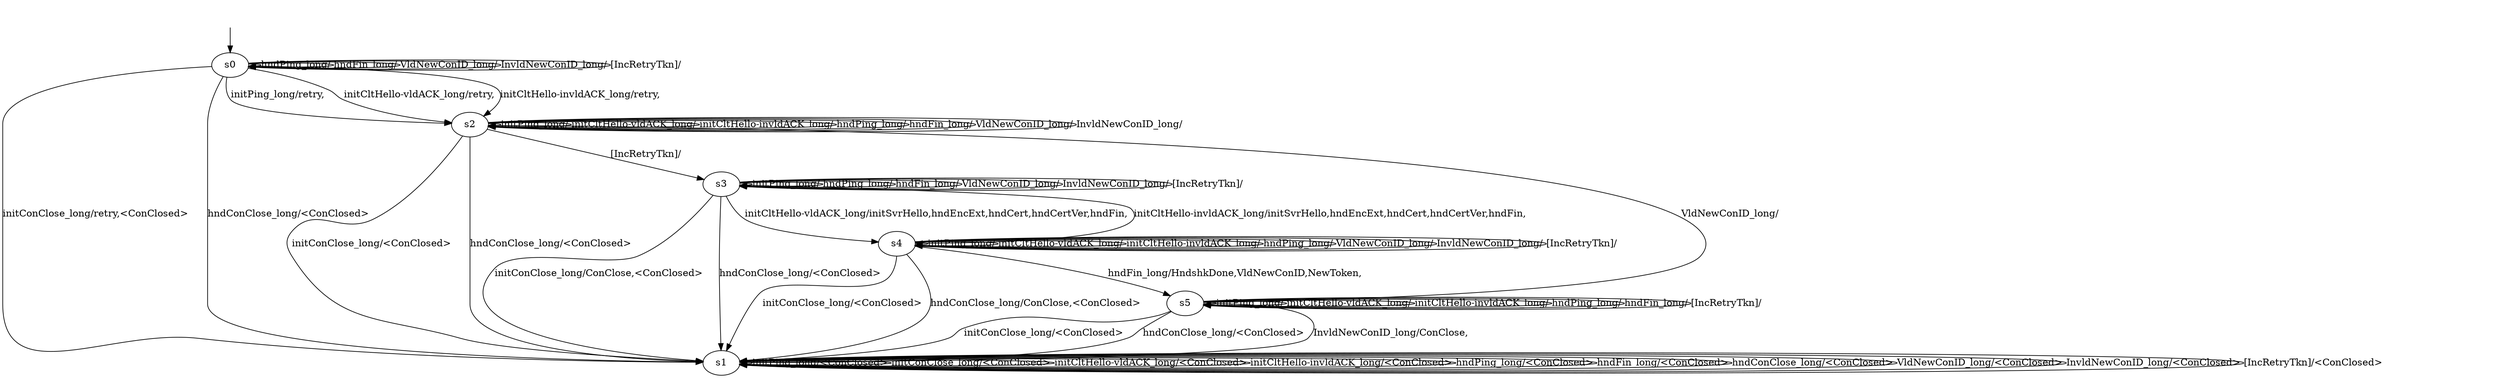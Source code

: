 digraph "msquicModels/msquic-BWR-l-0/learnedModel" {
s0 [label=s0];
s1 [label=s1];
s2 [label=s2];
s3 [label=s3];
s4 [label=s4];
s5 [label=s5];
s0 -> s2  [label="initPing_long/retry, "];
s0 -> s1  [label="initConClose_long/retry,<ConClosed> "];
s0 -> s2  [label="initCltHello-vldACK_long/retry, "];
s0 -> s2  [label="initCltHello-invldACK_long/retry, "];
s0 -> s0  [label="hndPing_long/ "];
s0 -> s0  [label="hndFin_long/ "];
s0 -> s1  [label="hndConClose_long/<ConClosed> "];
s0 -> s0  [label="VldNewConID_long/ "];
s0 -> s0  [label="InvldNewConID_long/ "];
s0 -> s0  [label="[IncRetryTkn]/ "];
s1 -> s1  [label="initPing_long/<ConClosed> "];
s1 -> s1  [label="initConClose_long/<ConClosed> "];
s1 -> s1  [label="initCltHello-vldACK_long/<ConClosed> "];
s1 -> s1  [label="initCltHello-invldACK_long/<ConClosed> "];
s1 -> s1  [label="hndPing_long/<ConClosed> "];
s1 -> s1  [label="hndFin_long/<ConClosed> "];
s1 -> s1  [label="hndConClose_long/<ConClosed> "];
s1 -> s1  [label="VldNewConID_long/<ConClosed> "];
s1 -> s1  [label="InvldNewConID_long/<ConClosed> "];
s1 -> s1  [label="[IncRetryTkn]/<ConClosed> "];
s2 -> s2  [label="initPing_long/ "];
s2 -> s1  [label="initConClose_long/<ConClosed> "];
s2 -> s2  [label="initCltHello-vldACK_long/ "];
s2 -> s2  [label="initCltHello-invldACK_long/ "];
s2 -> s2  [label="hndPing_long/ "];
s2 -> s2  [label="hndFin_long/ "];
s2 -> s1  [label="hndConClose_long/<ConClosed> "];
s2 -> s2  [label="VldNewConID_long/ "];
s2 -> s2  [label="InvldNewConID_long/ "];
s2 -> s3  [label="[IncRetryTkn]/ "];
s3 -> s3  [label="initPing_long/ "];
s3 -> s1  [label="initConClose_long/ConClose,<ConClosed> "];
s3 -> s4  [label="initCltHello-vldACK_long/initSvrHello,hndEncExt,hndCert,hndCertVer,hndFin, "];
s3 -> s4  [label="initCltHello-invldACK_long/initSvrHello,hndEncExt,hndCert,hndCertVer,hndFin, "];
s3 -> s3  [label="hndPing_long/ "];
s3 -> s3  [label="hndFin_long/ "];
s3 -> s1  [label="hndConClose_long/<ConClosed> "];
s3 -> s3  [label="VldNewConID_long/ "];
s3 -> s3  [label="InvldNewConID_long/ "];
s3 -> s3  [label="[IncRetryTkn]/ "];
s4 -> s4  [label="initPing_long/ "];
s4 -> s1  [label="initConClose_long/<ConClosed> "];
s4 -> s4  [label="initCltHello-vldACK_long/ "];
s4 -> s4  [label="initCltHello-invldACK_long/ "];
s4 -> s4  [label="hndPing_long/ "];
s4 -> s5  [label="hndFin_long/HndshkDone,VldNewConID,NewToken, "];
s4 -> s1  [label="hndConClose_long/ConClose,<ConClosed> "];
s4 -> s4  [label="VldNewConID_long/ "];
s4 -> s4  [label="InvldNewConID_long/ "];
s4 -> s4  [label="[IncRetryTkn]/ "];
s5 -> s5  [label="initPing_long/ "];
s5 -> s1  [label="initConClose_long/<ConClosed> "];
s5 -> s5  [label="initCltHello-vldACK_long/ "];
s5 -> s5  [label="initCltHello-invldACK_long/ "];
s5 -> s5  [label="hndPing_long/ "];
s5 -> s5  [label="hndFin_long/ "];
s5 -> s1  [label="hndConClose_long/<ConClosed> "];
s5 -> s2  [label="VldNewConID_long/ "];
s5 -> s1  [label="InvldNewConID_long/ConClose, "];
s5 -> s5  [label="[IncRetryTkn]/ "];
__start0 [label="", shape=none];
__start0 -> s0  [label=""];
}
